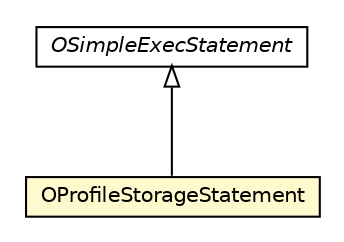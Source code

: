 #!/usr/local/bin/dot
#
# Class diagram 
# Generated by UMLGraph version R5_6-24-gf6e263 (http://www.umlgraph.org/)
#

digraph G {
	edge [fontname="Helvetica",fontsize=10,labelfontname="Helvetica",labelfontsize=10];
	node [fontname="Helvetica",fontsize=10,shape=plaintext];
	nodesep=0.25;
	ranksep=0.5;
	// com.orientechnologies.orient.core.sql.parser.OProfileStorageStatement
	c5220192 [label=<<table title="com.orientechnologies.orient.core.sql.parser.OProfileStorageStatement" border="0" cellborder="1" cellspacing="0" cellpadding="2" port="p" bgcolor="lemonChiffon" href="./OProfileStorageStatement.html">
		<tr><td><table border="0" cellspacing="0" cellpadding="1">
<tr><td align="center" balign="center"> OProfileStorageStatement </td></tr>
		</table></td></tr>
		</table>>, URL="./OProfileStorageStatement.html", fontname="Helvetica", fontcolor="black", fontsize=10.0];
	// com.orientechnologies.orient.core.sql.parser.OSimpleExecStatement
	c5220306 [label=<<table title="com.orientechnologies.orient.core.sql.parser.OSimpleExecStatement" border="0" cellborder="1" cellspacing="0" cellpadding="2" port="p" href="./OSimpleExecStatement.html">
		<tr><td><table border="0" cellspacing="0" cellpadding="1">
<tr><td align="center" balign="center"><font face="Helvetica-Oblique"> OSimpleExecStatement </font></td></tr>
		</table></td></tr>
		</table>>, URL="./OSimpleExecStatement.html", fontname="Helvetica", fontcolor="black", fontsize=10.0];
	//com.orientechnologies.orient.core.sql.parser.OProfileStorageStatement extends com.orientechnologies.orient.core.sql.parser.OSimpleExecStatement
	c5220306:p -> c5220192:p [dir=back,arrowtail=empty];
}


